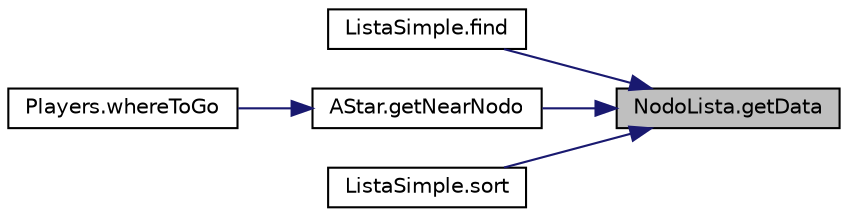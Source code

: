 digraph "NodoLista.getData"
{
 // LATEX_PDF_SIZE
  edge [fontname="Helvetica",fontsize="10",labelfontname="Helvetica",labelfontsize="10"];
  node [fontname="Helvetica",fontsize="10",shape=record];
  rankdir="RL";
  Node1 [label="NodoLista.getData",height=0.2,width=0.4,color="black", fillcolor="grey75", style="filled", fontcolor="black",tooltip=" "];
  Node1 -> Node2 [dir="back",color="midnightblue",fontsize="10",style="solid",fontname="Helvetica"];
  Node2 [label="ListaSimple.find",height=0.2,width=0.4,color="black", fillcolor="white", style="filled",URL="$class_lista_simple.html#a96c0aba01672c3768f8909a110e05780",tooltip="Busca si ya existe un nodo con los mismos valores del dato."];
  Node1 -> Node3 [dir="back",color="midnightblue",fontsize="10",style="solid",fontname="Helvetica"];
  Node3 [label="AStar.getNearNodo",height=0.2,width=0.4,color="black", fillcolor="white", style="filled",URL="$class_a_star.html#a0cfba38a52a243809a8843f1a5cf0268",tooltip="Devuelve el par ordenado de la solucion que se encuentre mas cercano al inicio, si este es (-1,..."];
  Node3 -> Node4 [dir="back",color="midnightblue",fontsize="10",style="solid",fontname="Helvetica"];
  Node4 [label="Players.whereToGo",height=0.2,width=0.4,color="black", fillcolor="white", style="filled",URL="$class_players.html#af768f0d413b2a4254525d94988b2bf2a",tooltip=" "];
  Node1 -> Node5 [dir="back",color="midnightblue",fontsize="10",style="solid",fontname="Helvetica"];
  Node5 [label="ListaSimple.sort",height=0.2,width=0.4,color="black", fillcolor="white", style="filled",URL="$class_lista_simple.html#acbba09d6f39631e1c963ea1af3283691",tooltip="Ordena la lista de menor a mayor valor de F. Comportamiento de Bubble Sort."];
}
